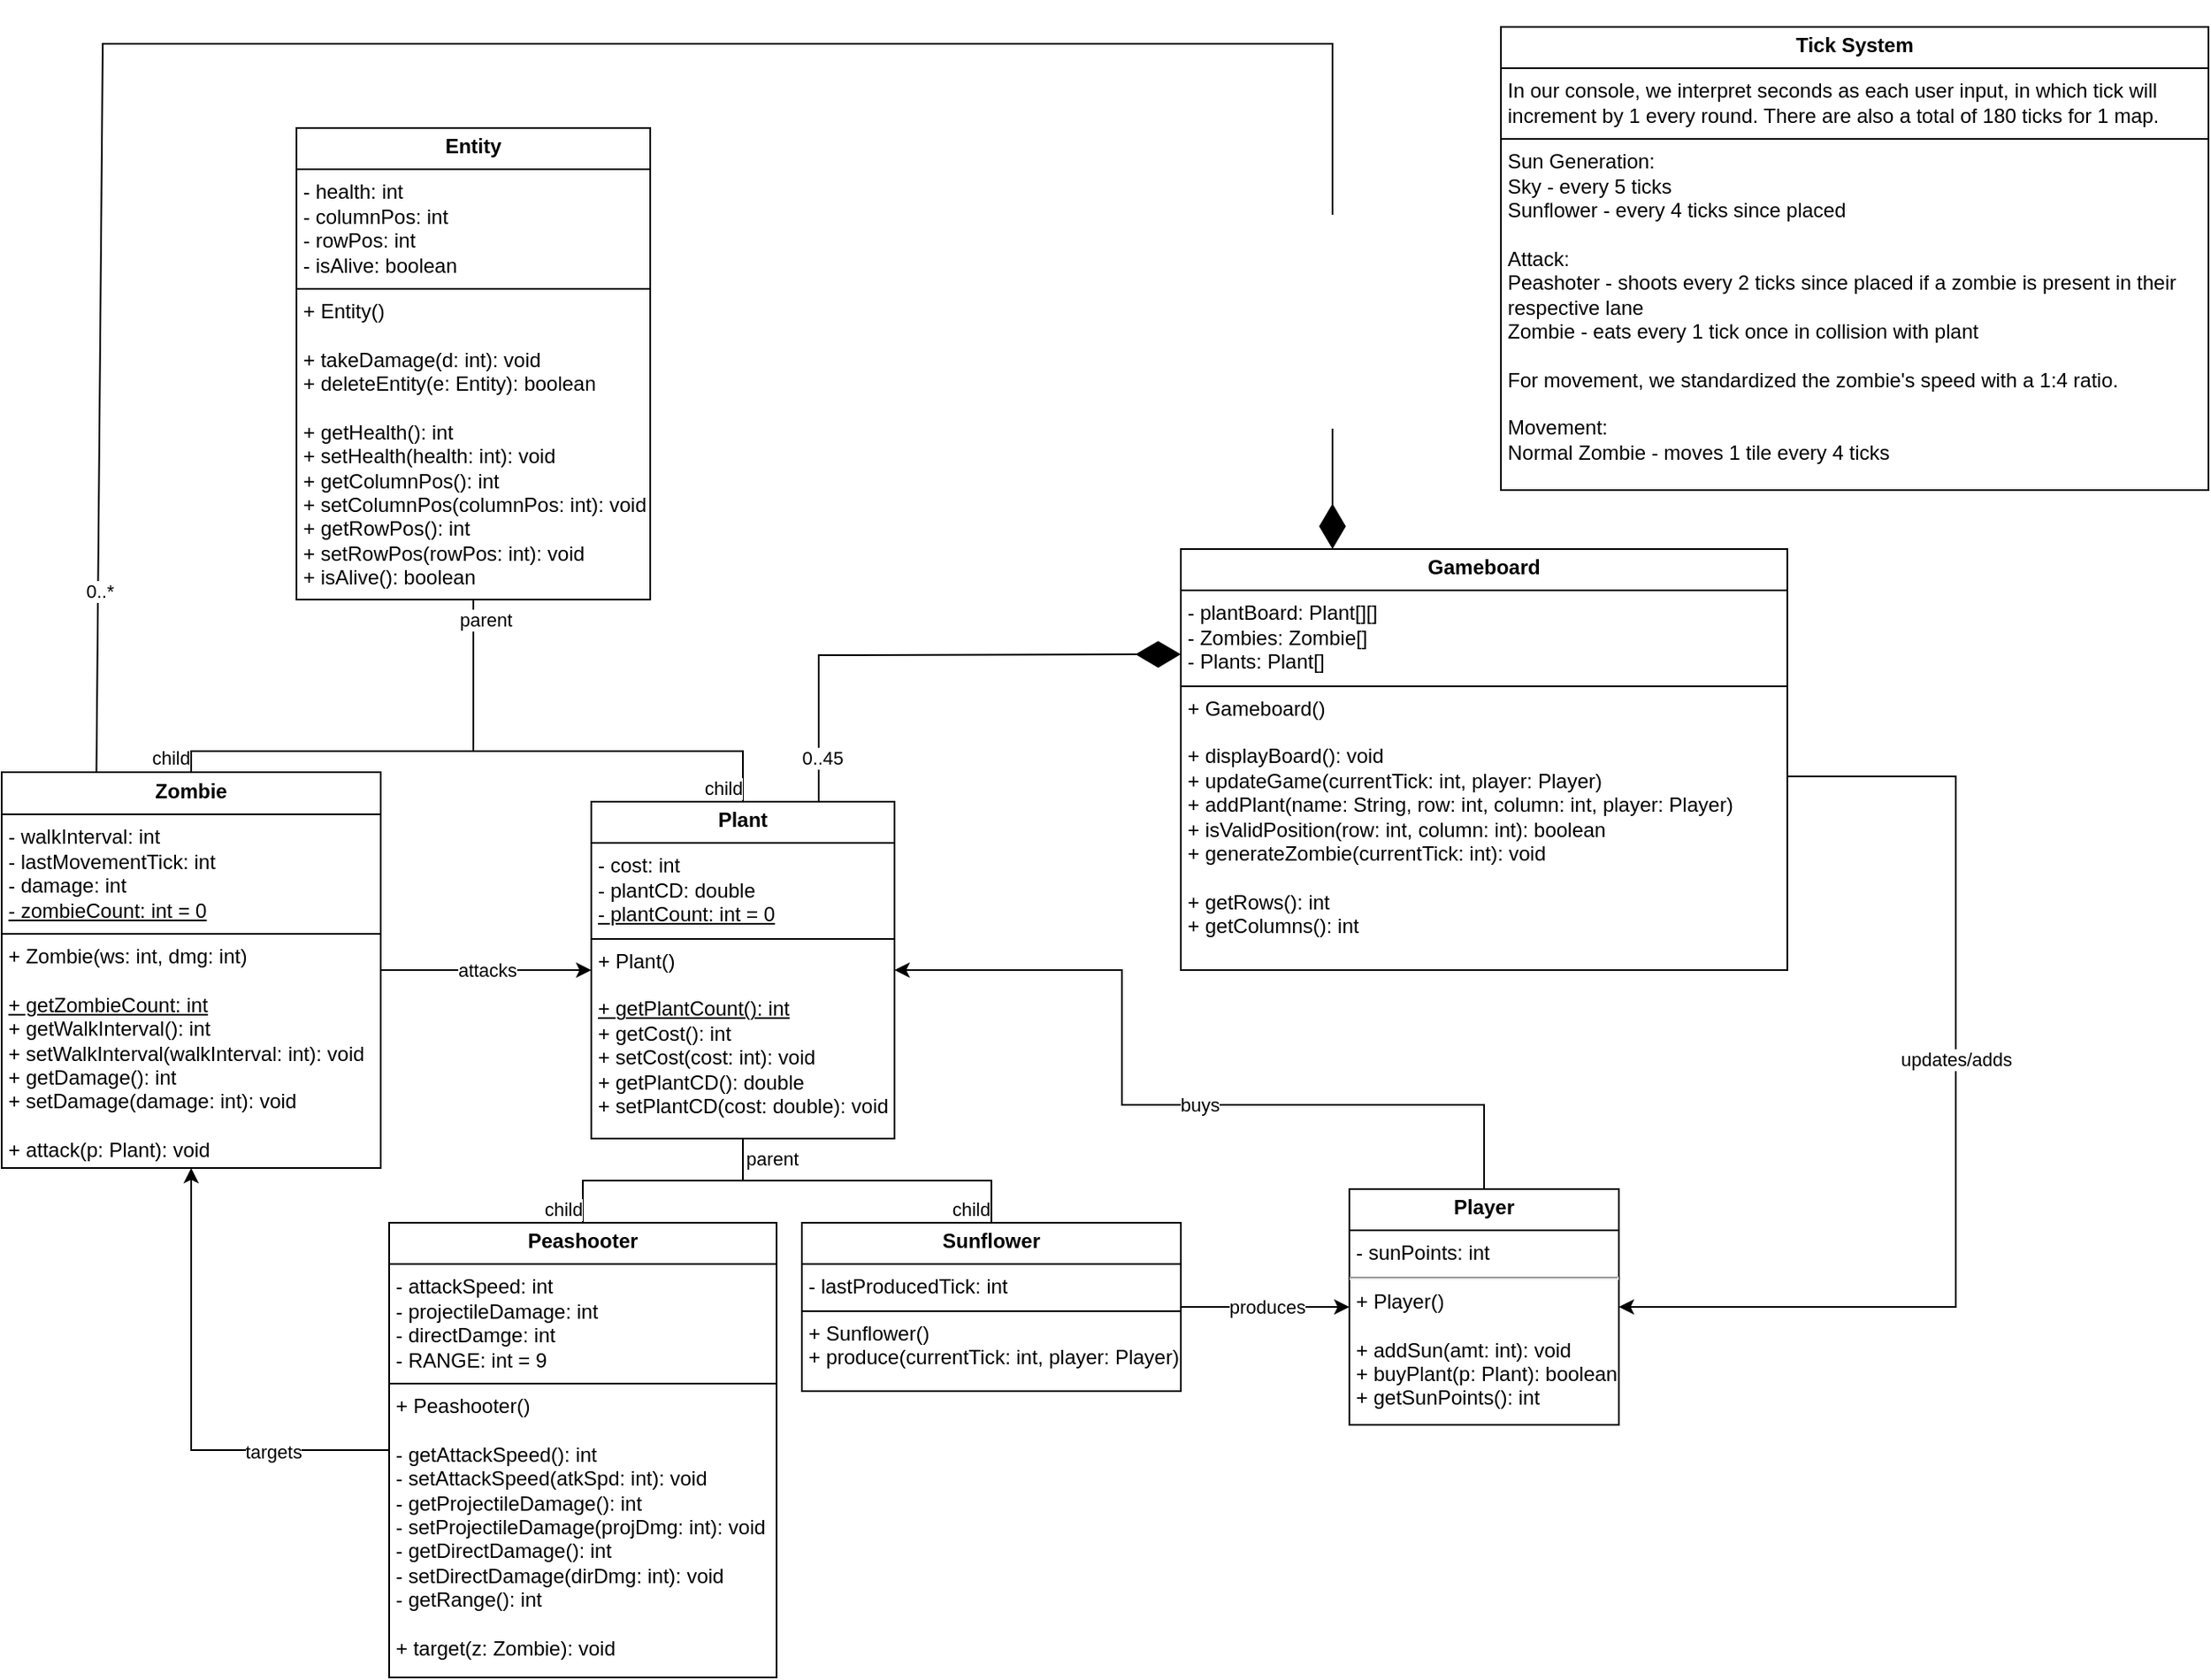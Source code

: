 <mxfile version="27.1.5">
  <diagram name="Page-1" id="AuNc6BZO7mdUp554OBDK">
    <mxGraphModel dx="1293" dy="713" grid="1" gridSize="10" guides="1" tooltips="1" connect="1" arrows="1" fold="1" page="1" pageScale="1" pageWidth="850" pageHeight="1100" math="0" shadow="0">
      <root>
        <mxCell id="0" />
        <mxCell id="1" parent="0" />
        <mxCell id="_mTOTLMzt6c6n2JIkeBS-13" style="edgeStyle=orthogonalEdgeStyle;rounded=0;orthogonalLoop=1;jettySize=auto;html=1;" edge="1" parent="1" source="D2L2RN3ftPsfoAhuBLj_-5" target="D2L2RN3ftPsfoAhuBLj_-6">
          <mxGeometry relative="1" as="geometry" />
        </mxCell>
        <mxCell id="_mTOTLMzt6c6n2JIkeBS-14" value="attacks" style="edgeLabel;html=1;align=center;verticalAlign=middle;resizable=0;points=[];" vertex="1" connectable="0" parent="_mTOTLMzt6c6n2JIkeBS-13">
          <mxGeometry x="-0.001" relative="1" as="geometry">
            <mxPoint as="offset" />
          </mxGeometry>
        </mxCell>
        <mxCell id="D2L2RN3ftPsfoAhuBLj_-5" value="&lt;p style=&quot;margin:0px;margin-top:4px;text-align:center;&quot;&gt;&lt;b&gt;Zombie&lt;/b&gt;&lt;/p&gt;&lt;hr size=&quot;1&quot; style=&quot;border-style:solid;&quot;&gt;&lt;p style=&quot;margin:0px;margin-left:4px;&quot;&gt;- walkInterval: int&lt;/p&gt;&lt;p style=&quot;margin:0px;margin-left:4px;&quot;&gt;- lastMovementTick: int&lt;/p&gt;&lt;p style=&quot;margin:0px;margin-left:4px;&quot;&gt;- damage: int&lt;/p&gt;&lt;p style=&quot;margin:0px;margin-left:4px;&quot;&gt;&lt;u&gt;- zombieCount: int = 0&lt;/u&gt;&lt;/p&gt;&lt;hr size=&quot;1&quot; style=&quot;border-style:solid;&quot;&gt;&lt;p style=&quot;margin:0px;margin-left:4px;&quot;&gt;+ Zombie(ws: int, dmg: int)&lt;/p&gt;&lt;p style=&quot;margin:0px;margin-left:4px;&quot;&gt;&lt;br&gt;&lt;/p&gt;&lt;p style=&quot;margin:0px;margin-left:4px;&quot;&gt;&lt;u&gt;+ getZombieCount: int&lt;/u&gt;&lt;/p&gt;&lt;p style=&quot;margin:0px;margin-left:4px;&quot;&gt;+ getWalkInterval(): int&lt;/p&gt;&lt;p style=&quot;margin:0px;margin-left:4px;&quot;&gt;+ setWalkInterval(walkInterval: int): void&lt;/p&gt;&lt;p style=&quot;margin: 0px 0px 0px 4px;&quot;&gt;+ getDamage(): int&lt;/p&gt;&lt;p style=&quot;margin: 0px 0px 0px 4px;&quot;&gt;+ setDamage(damage: int): void&lt;/p&gt;&lt;p style=&quot;margin: 0px 0px 0px 4px;&quot;&gt;&lt;br&gt;&lt;/p&gt;&lt;p style=&quot;margin: 0px 0px 0px 4px;&quot;&gt;+ attack(p: Plant): void&lt;/p&gt;" style="verticalAlign=top;align=left;overflow=fill;html=1;whiteSpace=wrap;" parent="1" vertex="1">
          <mxGeometry x="240" y="512.5" width="225" height="235" as="geometry" />
        </mxCell>
        <mxCell id="D2L2RN3ftPsfoAhuBLj_-6" value="&lt;p style=&quot;margin:0px;margin-top:4px;text-align:center;&quot;&gt;&lt;b&gt;Plant&lt;/b&gt;&lt;/p&gt;&lt;hr size=&quot;1&quot; style=&quot;border-style:solid;&quot;&gt;&lt;p style=&quot;margin:0px;margin-left:4px;&quot;&gt;- cost: int&lt;/p&gt;&lt;p style=&quot;margin:0px;margin-left:4px;&quot;&gt;- plantCD: double&lt;/p&gt;&lt;p style=&quot;margin:0px;margin-left:4px;&quot;&gt;&lt;u&gt;- plantCount: int = 0&lt;/u&gt;&lt;/p&gt;&lt;hr size=&quot;1&quot; style=&quot;border-style:solid;&quot;&gt;&lt;p style=&quot;margin:0px;margin-left:4px;&quot;&gt;+ Plant()&lt;/p&gt;&lt;p style=&quot;margin:0px;margin-left:4px;&quot;&gt;&lt;br&gt;&lt;/p&gt;&lt;p style=&quot;margin:0px;margin-left:4px;&quot;&gt;&lt;u&gt;+ getP&lt;span style=&quot;background-color: transparent; color: light-dark(rgb(0, 0, 0), rgb(255, 255, 255));&quot;&gt;lantCount(): int&lt;/span&gt;&lt;/u&gt;&lt;/p&gt;&lt;p style=&quot;margin:0px;margin-left:4px;&quot;&gt;+ getCost(): int&lt;/p&gt;&lt;p style=&quot;margin:0px;margin-left:4px;&quot;&gt;+ setCost(cost: int): void&lt;/p&gt;&lt;p style=&quot;margin: 0px 0px 0px 4px;&quot;&gt;+ getPlantCD(): double&lt;/p&gt;&lt;p style=&quot;margin: 0px 0px 0px 4px;&quot;&gt;+ setPlantCD(cost: double): void&lt;/p&gt;" style="verticalAlign=top;align=left;overflow=fill;html=1;whiteSpace=wrap;" parent="1" vertex="1">
          <mxGeometry x="590" y="530" width="180" height="200" as="geometry" />
        </mxCell>
        <mxCell id="_mTOTLMzt6c6n2JIkeBS-1" style="edgeStyle=orthogonalEdgeStyle;rounded=0;orthogonalLoop=1;jettySize=auto;html=1;" edge="1" parent="1" source="D2L2RN3ftPsfoAhuBLj_-7" target="D2L2RN3ftPsfoAhuBLj_-12">
          <mxGeometry relative="1" as="geometry" />
        </mxCell>
        <mxCell id="_mTOTLMzt6c6n2JIkeBS-2" value="produces" style="edgeLabel;html=1;align=center;verticalAlign=middle;resizable=0;points=[];" vertex="1" connectable="0" parent="_mTOTLMzt6c6n2JIkeBS-1">
          <mxGeometry x="0.008" y="2" relative="1" as="geometry">
            <mxPoint y="2" as="offset" />
          </mxGeometry>
        </mxCell>
        <mxCell id="D2L2RN3ftPsfoAhuBLj_-7" value="&lt;p style=&quot;margin:0px;margin-top:4px;text-align:center;&quot;&gt;&lt;b&gt;Sunflower&lt;/b&gt;&lt;/p&gt;&lt;hr size=&quot;1&quot; style=&quot;border-style:solid;&quot;&gt;&lt;p style=&quot;margin:0px;margin-left:4px;&quot;&gt;- lastProducedTick: int&lt;/p&gt;&lt;hr size=&quot;1&quot; style=&quot;border-style:solid;&quot;&gt;&lt;p style=&quot;margin:0px;margin-left:4px;&quot;&gt;+ Sunflower()&lt;/p&gt;&lt;p style=&quot;margin:0px;margin-left:4px;&quot;&gt;+ produce(currentTick: int, player: Player)&lt;/p&gt;" style="verticalAlign=top;align=left;overflow=fill;html=1;whiteSpace=wrap;" parent="1" vertex="1">
          <mxGeometry x="715" y="780" width="225" height="100" as="geometry" />
        </mxCell>
        <mxCell id="D2L2RN3ftPsfoAhuBLj_-8" value="&lt;p style=&quot;margin:0px;margin-top:4px;text-align:center;&quot;&gt;&lt;b&gt;Entity&lt;/b&gt;&lt;/p&gt;&lt;hr size=&quot;1&quot; style=&quot;border-style:solid;&quot;&gt;&lt;p style=&quot;margin:0px;margin-left:4px;&quot;&gt;- health: int&lt;/p&gt;&lt;p style=&quot;margin:0px;margin-left:4px;&quot;&gt;- columnPos: int&lt;/p&gt;&lt;p style=&quot;margin:0px;margin-left:4px;&quot;&gt;- rowPos: int&lt;/p&gt;&lt;p style=&quot;margin:0px;margin-left:4px;&quot;&gt;- isAlive: boolean&lt;/p&gt;&lt;hr size=&quot;1&quot; style=&quot;border-style:solid;&quot;&gt;&lt;p style=&quot;margin:0px;margin-left:4px;&quot;&gt;+ Entity()&lt;/p&gt;&lt;p style=&quot;margin:0px;margin-left:4px;&quot;&gt;&lt;br&gt;&lt;/p&gt;&lt;p style=&quot;margin:0px;margin-left:4px;&quot;&gt;+ takeDamage(d: int): void&lt;/p&gt;&lt;p style=&quot;margin:0px;margin-left:4px;&quot;&gt;+ deleteEntity(e: Entity): boolean&lt;/p&gt;&lt;p style=&quot;margin:0px;margin-left:4px;&quot;&gt;&lt;br&gt;&lt;/p&gt;&lt;p style=&quot;margin:0px;margin-left:4px;&quot;&gt;+ getHealth(): int&lt;/p&gt;&lt;p style=&quot;margin:0px;margin-left:4px;&quot;&gt;+ setHealth(health: int): void&lt;/p&gt;&lt;p style=&quot;margin: 0px 0px 0px 4px;&quot;&gt;+ getColumnPos(): int&lt;/p&gt;&lt;p style=&quot;margin: 0px 0px 0px 4px;&quot;&gt;+ setColumnPos(columnPos: int): void&lt;/p&gt;&lt;p style=&quot;margin: 0px 0px 0px 4px;&quot;&gt;+ getRowPos(): int&lt;/p&gt;&lt;p style=&quot;margin: 0px 0px 0px 4px;&quot;&gt;+ setRowPos(rowPos: int): void&lt;/p&gt;&lt;p style=&quot;margin: 0px 0px 0px 4px;&quot;&gt;+ isAlive(): boolean&lt;/p&gt;" style="verticalAlign=top;align=left;overflow=fill;html=1;whiteSpace=wrap;" parent="1" vertex="1">
          <mxGeometry x="415" y="130" width="210" height="280" as="geometry" />
        </mxCell>
        <mxCell id="D2L2RN3ftPsfoAhuBLj_-9" style="edgeStyle=orthogonalEdgeStyle;rounded=0;orthogonalLoop=1;jettySize=auto;html=1;entryX=0.5;entryY=1;entryDx=0;entryDy=0;" parent="1" source="D2L2RN3ftPsfoAhuBLj_-11" target="D2L2RN3ftPsfoAhuBLj_-5" edge="1">
          <mxGeometry relative="1" as="geometry">
            <mxPoint x="368" y="680" as="targetPoint" />
          </mxGeometry>
        </mxCell>
        <mxCell id="D2L2RN3ftPsfoAhuBLj_-10" value="targets" style="edgeLabel;html=1;align=center;verticalAlign=middle;resizable=0;points=[];" parent="D2L2RN3ftPsfoAhuBLj_-9" connectable="0" vertex="1">
          <mxGeometry x="-0.031" y="-1" relative="1" as="geometry">
            <mxPoint x="47" y="21" as="offset" />
          </mxGeometry>
        </mxCell>
        <mxCell id="D2L2RN3ftPsfoAhuBLj_-11" value="&lt;p style=&quot;margin:0px;margin-top:4px;text-align:center;&quot;&gt;&lt;b&gt;Peashooter&lt;/b&gt;&lt;/p&gt;&lt;hr size=&quot;1&quot; style=&quot;border-style:solid;&quot;&gt;&lt;p style=&quot;margin:0px;margin-left:4px;&quot;&gt;- attackSpeed: int&lt;/p&gt;&lt;p style=&quot;margin:0px;margin-left:4px;&quot;&gt;- projectileDamage: int&lt;/p&gt;&lt;p style=&quot;margin:0px;margin-left:4px;&quot;&gt;- directDamge: int&lt;/p&gt;&lt;p style=&quot;margin:0px;margin-left:4px;&quot;&gt;- RANGE: int = 9&lt;/p&gt;&lt;hr size=&quot;1&quot; style=&quot;border-style:solid;&quot;&gt;&lt;p style=&quot;margin:0px;margin-left:4px;&quot;&gt;+ Peashooter()&lt;/p&gt;&lt;p style=&quot;margin:0px;margin-left:4px;&quot;&gt;&lt;br&gt;&lt;/p&gt;&lt;p style=&quot;margin: 0px 0px 0px 4px;&quot;&gt;- getAttackSpeed(): int&lt;/p&gt;&lt;p style=&quot;margin: 0px 0px 0px 4px;&quot;&gt;- setAttackSpeed(atkSpd: int): void&lt;/p&gt;&lt;p style=&quot;margin: 0px 0px 0px 4px;&quot;&gt;- getProjectileDamage(): int&lt;/p&gt;&lt;p style=&quot;margin: 0px 0px 0px 4px;&quot;&gt;- setProjectileDamage(projDmg: int): void&lt;/p&gt;&lt;p style=&quot;margin: 0px 0px 0px 4px;&quot;&gt;- getDirectDamage(): int&lt;/p&gt;&lt;p style=&quot;margin: 0px 0px 0px 4px;&quot;&gt;- setDirectDamage(dirDmg: int): void&lt;/p&gt;&lt;p style=&quot;margin: 0px 0px 0px 4px;&quot;&gt;&lt;span style=&quot;background-color: transparent; color: light-dark(rgb(0, 0, 0), rgb(255, 255, 255));&quot;&gt;- getRange(): int&lt;/span&gt;&lt;/p&gt;&lt;p style=&quot;margin: 0px 0px 0px 4px;&quot;&gt;&lt;span style=&quot;background-color: transparent; color: light-dark(rgb(0, 0, 0), rgb(255, 255, 255));&quot;&gt;&lt;br&gt;&lt;/span&gt;&lt;/p&gt;&lt;p style=&quot;margin: 0px 0px 0px 4px;&quot;&gt;+ target(z: Zombie): void&lt;/p&gt;" style="verticalAlign=top;align=left;overflow=fill;html=1;whiteSpace=wrap;" parent="1" vertex="1">
          <mxGeometry x="470" y="780" width="230" height="270" as="geometry" />
        </mxCell>
        <mxCell id="_mTOTLMzt6c6n2JIkeBS-3" style="edgeStyle=orthogonalEdgeStyle;rounded=0;orthogonalLoop=1;jettySize=auto;html=1;exitX=1;exitY=0.5;exitDx=0;exitDy=0;entryX=1;entryY=0.5;entryDx=0;entryDy=0;" edge="1" parent="1" source="D2L2RN3ftPsfoAhuBLj_-25" target="D2L2RN3ftPsfoAhuBLj_-12">
          <mxGeometry relative="1" as="geometry">
            <mxPoint x="1330" y="620" as="targetPoint" />
            <Array as="points">
              <mxPoint x="1400" y="515" />
              <mxPoint x="1400" y="830" />
            </Array>
          </mxGeometry>
        </mxCell>
        <mxCell id="_mTOTLMzt6c6n2JIkeBS-4" value="updates/adds" style="edgeLabel;html=1;align=center;verticalAlign=middle;resizable=0;points=[];" vertex="1" connectable="0" parent="_mTOTLMzt6c6n2JIkeBS-3">
          <mxGeometry x="-0.43" y="4" relative="1" as="geometry">
            <mxPoint x="-4" y="100" as="offset" />
          </mxGeometry>
        </mxCell>
        <mxCell id="_mTOTLMzt6c6n2JIkeBS-5" style="edgeStyle=orthogonalEdgeStyle;rounded=0;orthogonalLoop=1;jettySize=auto;html=1;entryX=1;entryY=0.5;entryDx=0;entryDy=0;exitX=0.5;exitY=0;exitDx=0;exitDy=0;" edge="1" parent="1" source="D2L2RN3ftPsfoAhuBLj_-12" target="D2L2RN3ftPsfoAhuBLj_-6">
          <mxGeometry relative="1" as="geometry">
            <mxPoint x="810" y="640" as="targetPoint" />
            <Array as="points">
              <mxPoint x="1120" y="710" />
              <mxPoint x="905" y="710" />
              <mxPoint x="905" y="630" />
            </Array>
          </mxGeometry>
        </mxCell>
        <mxCell id="_mTOTLMzt6c6n2JIkeBS-6" value="buys" style="edgeLabel;html=1;align=center;verticalAlign=middle;resizable=0;points=[];" vertex="1" connectable="0" parent="_mTOTLMzt6c6n2JIkeBS-5">
          <mxGeometry x="-0.152" y="-5" relative="1" as="geometry">
            <mxPoint x="-16" y="5" as="offset" />
          </mxGeometry>
        </mxCell>
        <mxCell id="D2L2RN3ftPsfoAhuBLj_-12" value="&lt;p style=&quot;margin:0px;margin-top:4px;text-align:center;&quot;&gt;&lt;b&gt;Player&lt;/b&gt;&lt;/p&gt;&lt;hr size=&quot;1&quot; style=&quot;border-style:solid;&quot;&gt;&lt;p style=&quot;margin:0px;margin-left:4px;&quot;&gt;&lt;span style=&quot;background-color: transparent; color: light-dark(rgb(0, 0, 0), rgb(255, 255, 255));&quot;&gt;- sunPoints: int&lt;/span&gt;&lt;/p&gt;&lt;hr&gt;&lt;p style=&quot;margin:0px;margin-left:4px;&quot;&gt;+ Player()&lt;/p&gt;&lt;p style=&quot;margin:0px;margin-left:4px;&quot;&gt;&lt;br&gt;&lt;/p&gt;&lt;p style=&quot;margin:0px;margin-left:4px;&quot;&gt;+ addSun(amt: int): void&lt;/p&gt;&lt;p style=&quot;margin:0px;margin-left:4px;&quot;&gt;+ buyPlant(p: Plant): boolean&lt;/p&gt;&lt;p style=&quot;margin:0px;margin-left:4px;&quot;&gt;+ getSunPoints(): int&lt;/p&gt;&lt;p style=&quot;margin:0px;margin-left:4px;&quot;&gt;&lt;br&gt;&lt;/p&gt;" style="verticalAlign=top;align=left;overflow=fill;html=1;whiteSpace=wrap;" parent="1" vertex="1">
          <mxGeometry x="1040" y="760" width="160" height="140" as="geometry" />
        </mxCell>
        <mxCell id="D2L2RN3ftPsfoAhuBLj_-13" value="" style="endArrow=none;html=1;edgeStyle=orthogonalEdgeStyle;rounded=0;exitX=0.5;exitY=1;exitDx=0;exitDy=0;entryX=0.5;entryY=0;entryDx=0;entryDy=0;" parent="1" source="D2L2RN3ftPsfoAhuBLj_-8" target="D2L2RN3ftPsfoAhuBLj_-6" edge="1">
          <mxGeometry relative="1" as="geometry">
            <mxPoint x="555" y="484.5" as="sourcePoint" />
            <mxPoint x="715" y="484.5" as="targetPoint" />
            <Array as="points">
              <mxPoint x="520" y="500" />
              <mxPoint x="680" y="500" />
            </Array>
          </mxGeometry>
        </mxCell>
        <mxCell id="D2L2RN3ftPsfoAhuBLj_-15" value="child" style="edgeLabel;resizable=0;html=1;align=right;verticalAlign=bottom;" parent="D2L2RN3ftPsfoAhuBLj_-13" connectable="0" vertex="1">
          <mxGeometry x="1" relative="1" as="geometry" />
        </mxCell>
        <mxCell id="D2L2RN3ftPsfoAhuBLj_-16" value="" style="endArrow=none;html=1;edgeStyle=orthogonalEdgeStyle;rounded=0;exitX=0.5;exitY=1;exitDx=0;exitDy=0;entryX=0.5;entryY=0;entryDx=0;entryDy=0;" parent="1" source="D2L2RN3ftPsfoAhuBLj_-8" target="D2L2RN3ftPsfoAhuBLj_-5" edge="1">
          <mxGeometry relative="1" as="geometry">
            <mxPoint x="520" y="470" as="sourcePoint" />
            <mxPoint x="683" y="560" as="targetPoint" />
            <Array as="points">
              <mxPoint x="510" y="500" />
              <mxPoint x="368" y="500" />
            </Array>
          </mxGeometry>
        </mxCell>
        <mxCell id="D2L2RN3ftPsfoAhuBLj_-17" value="parent" style="edgeLabel;resizable=0;html=1;align=left;verticalAlign=bottom;" parent="D2L2RN3ftPsfoAhuBLj_-16" connectable="0" vertex="1">
          <mxGeometry x="-1" relative="1" as="geometry">
            <mxPoint x="-10" y="20" as="offset" />
          </mxGeometry>
        </mxCell>
        <mxCell id="D2L2RN3ftPsfoAhuBLj_-18" value="child" style="edgeLabel;resizable=0;html=1;align=right;verticalAlign=bottom;" parent="D2L2RN3ftPsfoAhuBLj_-16" connectable="0" vertex="1">
          <mxGeometry x="1" relative="1" as="geometry" />
        </mxCell>
        <mxCell id="D2L2RN3ftPsfoAhuBLj_-19" value="" style="endArrow=none;html=1;edgeStyle=orthogonalEdgeStyle;rounded=0;exitX=0.5;exitY=1;exitDx=0;exitDy=0;entryX=0.5;entryY=0;entryDx=0;entryDy=0;" parent="1" source="D2L2RN3ftPsfoAhuBLj_-6" target="D2L2RN3ftPsfoAhuBLj_-11" edge="1">
          <mxGeometry relative="1" as="geometry">
            <mxPoint x="652" y="660" as="sourcePoint" />
            <mxPoint x="510" y="750" as="targetPoint" />
          </mxGeometry>
        </mxCell>
        <mxCell id="D2L2RN3ftPsfoAhuBLj_-20" value="parent" style="edgeLabel;resizable=0;html=1;align=left;verticalAlign=bottom;" parent="D2L2RN3ftPsfoAhuBLj_-19" connectable="0" vertex="1">
          <mxGeometry x="-1" relative="1" as="geometry">
            <mxPoint y="20" as="offset" />
          </mxGeometry>
        </mxCell>
        <mxCell id="D2L2RN3ftPsfoAhuBLj_-21" value="child" style="edgeLabel;resizable=0;html=1;align=right;verticalAlign=bottom;" parent="D2L2RN3ftPsfoAhuBLj_-19" connectable="0" vertex="1">
          <mxGeometry x="1" relative="1" as="geometry" />
        </mxCell>
        <mxCell id="D2L2RN3ftPsfoAhuBLj_-22" value="" style="endArrow=none;html=1;edgeStyle=orthogonalEdgeStyle;rounded=0;exitX=0.5;exitY=1;exitDx=0;exitDy=0;entryX=0.5;entryY=0;entryDx=0;entryDy=0;" parent="1" source="D2L2RN3ftPsfoAhuBLj_-6" target="D2L2RN3ftPsfoAhuBLj_-7" edge="1">
          <mxGeometry relative="1" as="geometry">
            <mxPoint x="683" y="670" as="sourcePoint" />
            <mxPoint x="563" y="720" as="targetPoint" />
          </mxGeometry>
        </mxCell>
        <mxCell id="D2L2RN3ftPsfoAhuBLj_-24" value="child" style="edgeLabel;resizable=0;html=1;align=right;verticalAlign=bottom;" parent="D2L2RN3ftPsfoAhuBLj_-22" connectable="0" vertex="1">
          <mxGeometry x="1" relative="1" as="geometry" />
        </mxCell>
        <mxCell id="D2L2RN3ftPsfoAhuBLj_-25" value="&lt;p style=&quot;margin:0px;margin-top:4px;text-align:center;&quot;&gt;&lt;b&gt;Gameboard&lt;/b&gt;&lt;/p&gt;&lt;hr size=&quot;1&quot; style=&quot;border-style:solid;&quot;&gt;&lt;p style=&quot;margin:0px;margin-left:4px;&quot;&gt;&lt;span style=&quot;background-color: transparent; color: light-dark(rgb(0, 0, 0), rgb(255, 255, 255));&quot;&gt;- plantBoard: Plant[][]&lt;/span&gt;&lt;/p&gt;&lt;p style=&quot;margin:0px;margin-left:4px;&quot;&gt;- Zombies: Zombie[]&lt;/p&gt;&lt;p style=&quot;margin:0px;margin-left:4px;&quot;&gt;- Plants: Plant[]&lt;/p&gt;&lt;hr size=&quot;1&quot; style=&quot;border-style:solid;&quot;&gt;&lt;p style=&quot;margin:0px;margin-left:4px;&quot;&gt;+ Gameboard()&lt;/p&gt;&lt;p style=&quot;margin:0px;margin-left:4px;&quot;&gt;&lt;br&gt;&lt;/p&gt;&lt;p style=&quot;margin:0px;margin-left:4px;&quot;&gt;+ displayBoard(): void&lt;/p&gt;&lt;p style=&quot;margin:0px;margin-left:4px;&quot;&gt;&lt;span style=&quot;white-space-collapse: preserve;&quot;&gt;+ updateGame(currentTick: int, player: Player)&lt;/span&gt;&lt;/p&gt;&lt;p style=&quot;margin:0px;margin-left:4px;&quot;&gt;&lt;span style=&quot;white-space-collapse: preserve;&quot; class=&quot;x3jgonx&quot;&gt;+ addPlant(name: String, row: int, column: int, player: Player)&lt;/span&gt;&lt;/p&gt;&lt;p style=&quot;margin:0px;margin-left:4px;&quot;&gt;&lt;span style=&quot;white-space-collapse: preserve;&quot; class=&quot;x3jgonx&quot;&gt;+ isValidPosition(row: int, column: int): boolean&lt;/span&gt;&lt;/p&gt;&lt;p style=&quot;margin:0px;margin-left:4px;&quot;&gt;+ generateZombie(currentTick: int): void&lt;/p&gt;&lt;p style=&quot;margin:0px;margin-left:4px;&quot;&gt;&lt;br&gt;&lt;/p&gt;&lt;p style=&quot;margin:0px;margin-left:4px;&quot;&gt;+ getRows(): int&lt;/p&gt;&lt;p style=&quot;margin:0px;margin-left:4px;&quot;&gt;+ getColumns(): int&lt;/p&gt;" style="verticalAlign=top;align=left;overflow=fill;html=1;whiteSpace=wrap;" parent="1" vertex="1">
          <mxGeometry x="940" y="380" width="360" height="250" as="geometry" />
        </mxCell>
        <mxCell id="D2L2RN3ftPsfoAhuBLj_-34" value="&lt;p style=&quot;margin:0px;margin-top:4px;text-align:center;&quot;&gt;&lt;b&gt;Tick System&lt;/b&gt;&lt;/p&gt;&lt;hr size=&quot;1&quot; style=&quot;border-style:solid;&quot;&gt;&lt;p style=&quot;margin:0px;margin-left:4px;&quot;&gt;In our console, we interpret seconds as each user input, in which tick will increment by 1 every round. There are also a total of 180 ticks for 1 map.&lt;/p&gt;&lt;hr size=&quot;1&quot; style=&quot;border-style:solid;&quot;&gt;&lt;p style=&quot;margin:0px;margin-left:4px;&quot;&gt;Sun Generation:&lt;/p&gt;&lt;p style=&quot;margin:0px;margin-left:4px;&quot;&gt;Sky - every 5 ticks&lt;/p&gt;&lt;p style=&quot;margin:0px;margin-left:4px;&quot;&gt;Sunflower - every 4 ticks since placed&lt;/p&gt;&lt;p style=&quot;margin:0px;margin-left:4px;&quot;&gt;&lt;br&gt;&lt;/p&gt;&lt;p style=&quot;margin:0px;margin-left:4px;&quot;&gt;Attack:&lt;/p&gt;&lt;p style=&quot;margin:0px;margin-left:4px;&quot;&gt;Peashoter - shoots every 2 ticks since placed if a zombie is present in their respective lane&lt;/p&gt;&lt;p style=&quot;margin:0px;margin-left:4px;&quot;&gt;Zombie - eats every 1 tick once in collision with plant&lt;/p&gt;&lt;p style=&quot;margin:0px;margin-left:4px;&quot;&gt;&lt;br&gt;&lt;/p&gt;&lt;p style=&quot;margin:0px;margin-left:4px;&quot;&gt;For movement, we standardized the zombie&#39;s speed with a 1:4 ratio.&amp;nbsp;&lt;/p&gt;&lt;p style=&quot;margin:0px;margin-left:4px;&quot;&gt;&lt;br&gt;&lt;/p&gt;&lt;p style=&quot;margin:0px;margin-left:4px;&quot;&gt;Movement:&lt;/p&gt;&lt;p style=&quot;margin:0px;margin-left:4px;&quot;&gt;Normal Zombie - moves 1 tile every 4 ticks&lt;/p&gt;" style="verticalAlign=top;align=left;overflow=fill;html=1;whiteSpace=wrap;" parent="1" vertex="1">
          <mxGeometry x="1130" y="70" width="420" height="275" as="geometry" />
        </mxCell>
        <mxCell id="_mTOTLMzt6c6n2JIkeBS-7" value="" style="endArrow=diamondThin;endFill=1;endSize=24;html=1;rounded=0;exitX=0.75;exitY=0;exitDx=0;exitDy=0;entryX=0;entryY=0.25;entryDx=0;entryDy=0;" edge="1" parent="1" source="D2L2RN3ftPsfoAhuBLj_-6" target="D2L2RN3ftPsfoAhuBLj_-25">
          <mxGeometry width="160" relative="1" as="geometry">
            <mxPoint x="750" y="470" as="sourcePoint" />
            <mxPoint x="910" y="470" as="targetPoint" />
            <Array as="points">
              <mxPoint x="725" y="443" />
            </Array>
          </mxGeometry>
        </mxCell>
        <mxCell id="_mTOTLMzt6c6n2JIkeBS-8" value="0..45" style="edgeLabel;html=1;align=center;verticalAlign=middle;resizable=0;points=[];" vertex="1" connectable="0" parent="_mTOTLMzt6c6n2JIkeBS-7">
          <mxGeometry x="-0.823" y="-2" relative="1" as="geometry">
            <mxPoint as="offset" />
          </mxGeometry>
        </mxCell>
        <mxCell id="_mTOTLMzt6c6n2JIkeBS-9" value="" style="endArrow=diamondThin;endFill=1;endSize=24;html=1;rounded=0;exitX=0.25;exitY=0;exitDx=0;exitDy=0;entryX=0.25;entryY=0;entryDx=0;entryDy=0;" edge="1" parent="1" source="D2L2RN3ftPsfoAhuBLj_-5" target="D2L2RN3ftPsfoAhuBLj_-25">
          <mxGeometry width="160" relative="1" as="geometry">
            <mxPoint x="310" y="515" as="sourcePoint" />
            <mxPoint x="525" y="428" as="targetPoint" />
            <Array as="points">
              <mxPoint x="300" y="80" />
              <mxPoint x="1030" y="80" />
            </Array>
          </mxGeometry>
        </mxCell>
        <mxCell id="_mTOTLMzt6c6n2JIkeBS-10" value="0..*" style="edgeLabel;html=1;align=center;verticalAlign=middle;resizable=0;points=[];" vertex="1" connectable="0" parent="_mTOTLMzt6c6n2JIkeBS-9">
          <mxGeometry x="-0.823" y="-2" relative="1" as="geometry">
            <mxPoint x="-2" y="22" as="offset" />
          </mxGeometry>
        </mxCell>
      </root>
    </mxGraphModel>
  </diagram>
</mxfile>
